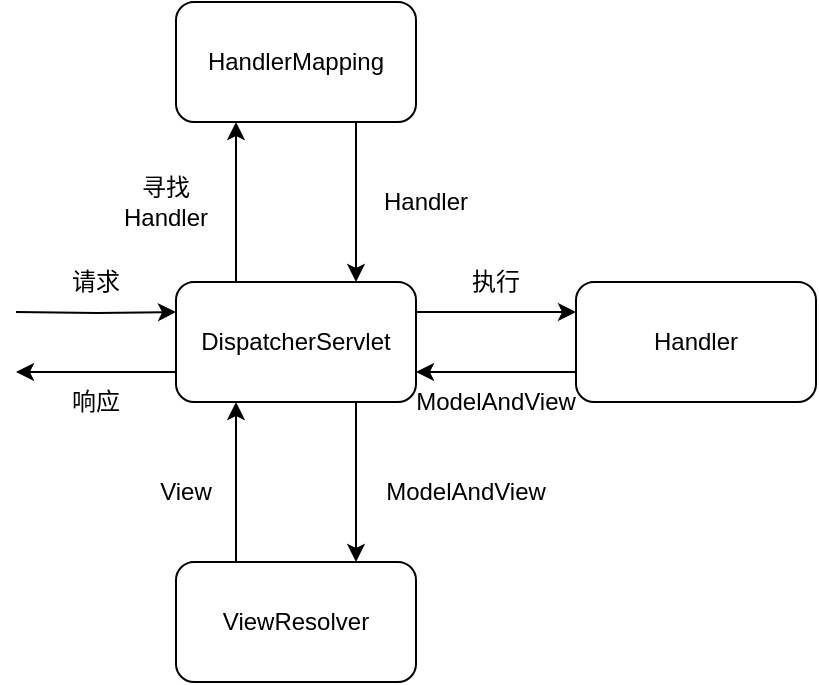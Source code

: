 <mxfile version="11.3.0" type="device" pages="1"><diagram id="I7ZiORgedvyF7Fq5P5K7" name="第 1 页"><mxGraphModel dx="909" dy="541" grid="1" gridSize="10" guides="1" tooltips="1" connect="1" arrows="1" fold="1" page="1" pageScale="1" pageWidth="827" pageHeight="1169" math="0" shadow="0"><root><mxCell id="0"/><mxCell id="1" parent="0"/><mxCell id="dog_84HC6vRaLE286_5M-10" style="edgeStyle=orthogonalEdgeStyle;rounded=0;orthogonalLoop=1;jettySize=auto;html=1;exitX=0;exitY=0.25;exitDx=0;exitDy=0;entryX=0;entryY=0.25;entryDx=0;entryDy=0;" edge="1" parent="1" target="dog_84HC6vRaLE286_5M-1"><mxGeometry relative="1" as="geometry"><mxPoint x="40" y="195" as="sourcePoint"/></mxGeometry></mxCell><mxCell id="dog_84HC6vRaLE286_5M-11" style="edgeStyle=orthogonalEdgeStyle;rounded=0;orthogonalLoop=1;jettySize=auto;html=1;exitX=0;exitY=0.75;exitDx=0;exitDy=0;" edge="1" parent="1" source="dog_84HC6vRaLE286_5M-1"><mxGeometry relative="1" as="geometry"><mxPoint x="40" y="225" as="targetPoint"/></mxGeometry></mxCell><mxCell id="dog_84HC6vRaLE286_5M-14" style="edgeStyle=orthogonalEdgeStyle;rounded=0;orthogonalLoop=1;jettySize=auto;html=1;exitX=0.25;exitY=0;exitDx=0;exitDy=0;entryX=0.25;entryY=1;entryDx=0;entryDy=0;" edge="1" parent="1" source="dog_84HC6vRaLE286_5M-1" target="dog_84HC6vRaLE286_5M-2"><mxGeometry relative="1" as="geometry"/></mxCell><mxCell id="dog_84HC6vRaLE286_5M-18" style="edgeStyle=orthogonalEdgeStyle;rounded=0;orthogonalLoop=1;jettySize=auto;html=1;exitX=1;exitY=0.25;exitDx=0;exitDy=0;entryX=0;entryY=0.25;entryDx=0;entryDy=0;" edge="1" parent="1" source="dog_84HC6vRaLE286_5M-1" target="dog_84HC6vRaLE286_5M-3"><mxGeometry relative="1" as="geometry"/></mxCell><mxCell id="dog_84HC6vRaLE286_5M-23" style="edgeStyle=orthogonalEdgeStyle;rounded=0;orthogonalLoop=1;jettySize=auto;html=1;exitX=0.75;exitY=1;exitDx=0;exitDy=0;entryX=0.75;entryY=0;entryDx=0;entryDy=0;" edge="1" parent="1" source="dog_84HC6vRaLE286_5M-1" target="dog_84HC6vRaLE286_5M-4"><mxGeometry relative="1" as="geometry"/></mxCell><mxCell id="dog_84HC6vRaLE286_5M-1" value="DispatcherServlet" style="rounded=1;whiteSpace=wrap;html=1;" vertex="1" parent="1"><mxGeometry x="120" y="180" width="120" height="60" as="geometry"/></mxCell><mxCell id="dog_84HC6vRaLE286_5M-15" style="edgeStyle=orthogonalEdgeStyle;rounded=0;orthogonalLoop=1;jettySize=auto;html=1;exitX=0.75;exitY=1;exitDx=0;exitDy=0;entryX=0.75;entryY=0;entryDx=0;entryDy=0;" edge="1" parent="1" source="dog_84HC6vRaLE286_5M-2" target="dog_84HC6vRaLE286_5M-1"><mxGeometry relative="1" as="geometry"/></mxCell><mxCell id="dog_84HC6vRaLE286_5M-2" value="HandlerMapping" style="rounded=1;whiteSpace=wrap;html=1;" vertex="1" parent="1"><mxGeometry x="120" y="40" width="120" height="60" as="geometry"/></mxCell><mxCell id="dog_84HC6vRaLE286_5M-19" style="edgeStyle=orthogonalEdgeStyle;rounded=0;orthogonalLoop=1;jettySize=auto;html=1;exitX=0;exitY=0.75;exitDx=0;exitDy=0;entryX=1;entryY=0.75;entryDx=0;entryDy=0;" edge="1" parent="1" source="dog_84HC6vRaLE286_5M-3" target="dog_84HC6vRaLE286_5M-1"><mxGeometry relative="1" as="geometry"/></mxCell><mxCell id="dog_84HC6vRaLE286_5M-3" value="Handler" style="rounded=1;whiteSpace=wrap;html=1;" vertex="1" parent="1"><mxGeometry x="320" y="180" width="120" height="60" as="geometry"/></mxCell><mxCell id="dog_84HC6vRaLE286_5M-24" style="edgeStyle=orthogonalEdgeStyle;rounded=0;orthogonalLoop=1;jettySize=auto;html=1;exitX=0.25;exitY=0;exitDx=0;exitDy=0;entryX=0.25;entryY=1;entryDx=0;entryDy=0;" edge="1" parent="1" source="dog_84HC6vRaLE286_5M-4" target="dog_84HC6vRaLE286_5M-1"><mxGeometry relative="1" as="geometry"/></mxCell><mxCell id="dog_84HC6vRaLE286_5M-4" value="ViewResolver" style="rounded=1;whiteSpace=wrap;html=1;" vertex="1" parent="1"><mxGeometry x="120" y="320" width="120" height="60" as="geometry"/></mxCell><mxCell id="dog_84HC6vRaLE286_5M-12" value="请求" style="text;html=1;strokeColor=none;fillColor=none;align=center;verticalAlign=middle;whiteSpace=wrap;rounded=0;" vertex="1" parent="1"><mxGeometry x="60" y="170" width="40" height="20" as="geometry"/></mxCell><mxCell id="dog_84HC6vRaLE286_5M-13" value="响应" style="text;html=1;strokeColor=none;fillColor=none;align=center;verticalAlign=middle;whiteSpace=wrap;rounded=0;" vertex="1" parent="1"><mxGeometry x="60" y="230" width="40" height="20" as="geometry"/></mxCell><mxCell id="dog_84HC6vRaLE286_5M-16" value="寻找Handler" style="text;html=1;strokeColor=none;fillColor=none;align=center;verticalAlign=middle;whiteSpace=wrap;rounded=0;" vertex="1" parent="1"><mxGeometry x="90" y="125" width="50" height="30" as="geometry"/></mxCell><mxCell id="dog_84HC6vRaLE286_5M-17" value="Handler" style="text;html=1;strokeColor=none;fillColor=none;align=center;verticalAlign=middle;whiteSpace=wrap;rounded=0;" vertex="1" parent="1"><mxGeometry x="220" y="132.5" width="50" height="15" as="geometry"/></mxCell><mxCell id="dog_84HC6vRaLE286_5M-20" value="执行" style="text;html=1;strokeColor=none;fillColor=none;align=center;verticalAlign=middle;whiteSpace=wrap;rounded=0;" vertex="1" parent="1"><mxGeometry x="260" y="170" width="40" height="20" as="geometry"/></mxCell><mxCell id="dog_84HC6vRaLE286_5M-21" value="View" style="text;html=1;strokeColor=none;fillColor=none;align=center;verticalAlign=middle;whiteSpace=wrap;rounded=0;" vertex="1" parent="1"><mxGeometry x="110" y="275" width="30" height="20" as="geometry"/></mxCell><mxCell id="dog_84HC6vRaLE286_5M-25" value="ModelAndView" style="text;html=1;strokeColor=none;fillColor=none;align=center;verticalAlign=middle;whiteSpace=wrap;rounded=0;" vertex="1" parent="1"><mxGeometry x="220" y="275" width="90" height="20" as="geometry"/></mxCell><mxCell id="dog_84HC6vRaLE286_5M-26" value="ModelAndView" style="text;html=1;strokeColor=none;fillColor=none;align=center;verticalAlign=middle;whiteSpace=wrap;rounded=0;" vertex="1" parent="1"><mxGeometry x="235" y="230" width="90" height="20" as="geometry"/></mxCell></root></mxGraphModel></diagram></mxfile>